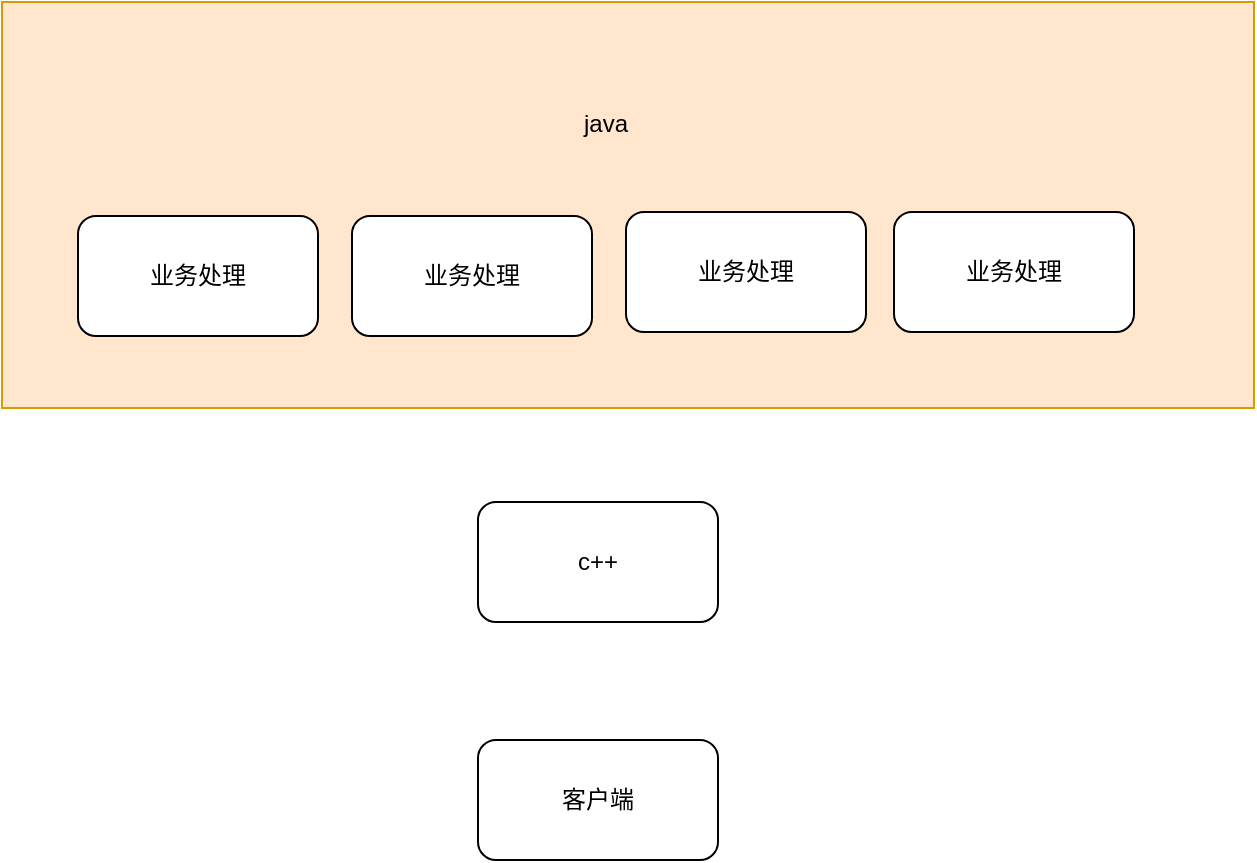 <mxfile version="25.0.3">
  <diagram name="第 1 页" id="kcQXQSUT1It2r0rhMfiR">
    <mxGraphModel dx="1434" dy="746" grid="0" gridSize="10" guides="1" tooltips="1" connect="1" arrows="1" fold="1" page="0" pageScale="1" pageWidth="827" pageHeight="1169" math="0" shadow="0">
      <root>
        <mxCell id="0" />
        <mxCell id="1" parent="0" />
        <mxCell id="n2hlyddYiThPnWGno8mT-8" value="" style="rounded=0;whiteSpace=wrap;html=1;fillColor=#ffe6cc;strokeColor=#d79b00;" vertex="1" parent="1">
          <mxGeometry x="77" y="249" width="626" height="203" as="geometry" />
        </mxCell>
        <mxCell id="n2hlyddYiThPnWGno8mT-2" value="客户端" style="rounded=1;whiteSpace=wrap;html=1;" vertex="1" parent="1">
          <mxGeometry x="315" y="618" width="120" height="60" as="geometry" />
        </mxCell>
        <mxCell id="n2hlyddYiThPnWGno8mT-3" value="c++" style="rounded=1;whiteSpace=wrap;html=1;" vertex="1" parent="1">
          <mxGeometry x="315" y="499" width="120" height="60" as="geometry" />
        </mxCell>
        <mxCell id="n2hlyddYiThPnWGno8mT-4" value="业务处理" style="rounded=1;whiteSpace=wrap;html=1;" vertex="1" parent="1">
          <mxGeometry x="252" y="356" width="120" height="60" as="geometry" />
        </mxCell>
        <mxCell id="n2hlyddYiThPnWGno8mT-5" value="业务处理" style="rounded=1;whiteSpace=wrap;html=1;" vertex="1" parent="1">
          <mxGeometry x="389" y="354" width="120" height="60" as="geometry" />
        </mxCell>
        <mxCell id="n2hlyddYiThPnWGno8mT-6" value="业务处理" style="rounded=1;whiteSpace=wrap;html=1;" vertex="1" parent="1">
          <mxGeometry x="523" y="354" width="120" height="60" as="geometry" />
        </mxCell>
        <mxCell id="n2hlyddYiThPnWGno8mT-7" value="业务处理" style="rounded=1;whiteSpace=wrap;html=1;" vertex="1" parent="1">
          <mxGeometry x="115" y="356" width="120" height="60" as="geometry" />
        </mxCell>
        <mxCell id="n2hlyddYiThPnWGno8mT-9" value="java" style="text;html=1;align=center;verticalAlign=middle;whiteSpace=wrap;rounded=0;" vertex="1" parent="1">
          <mxGeometry x="349" y="295" width="60" height="30" as="geometry" />
        </mxCell>
      </root>
    </mxGraphModel>
  </diagram>
</mxfile>
